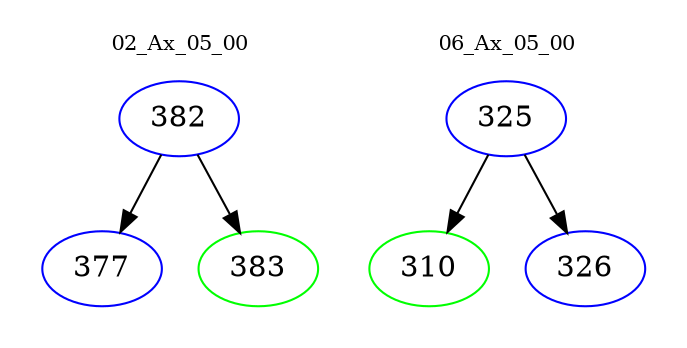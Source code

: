 digraph{
subgraph cluster_0 {
color = white
label = "02_Ax_05_00";
fontsize=10;
T0_382 [label="382", color="blue"]
T0_382 -> T0_377 [color="black"]
T0_377 [label="377", color="blue"]
T0_382 -> T0_383 [color="black"]
T0_383 [label="383", color="green"]
}
subgraph cluster_1 {
color = white
label = "06_Ax_05_00";
fontsize=10;
T1_325 [label="325", color="blue"]
T1_325 -> T1_310 [color="black"]
T1_310 [label="310", color="green"]
T1_325 -> T1_326 [color="black"]
T1_326 [label="326", color="blue"]
}
}

